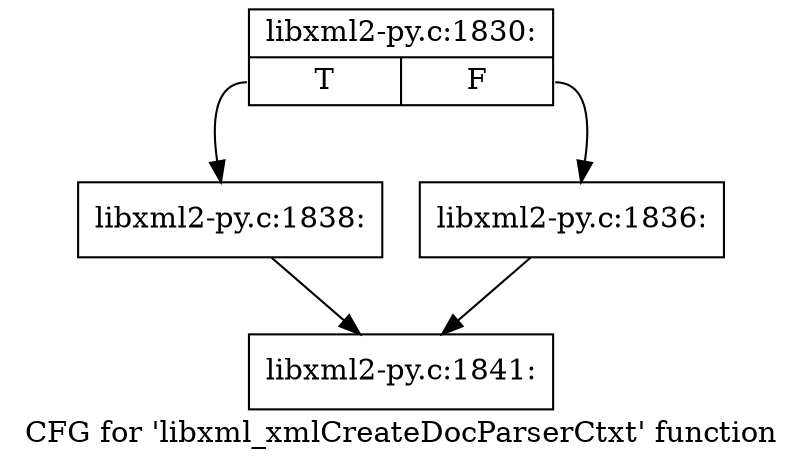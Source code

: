 digraph "CFG for 'libxml_xmlCreateDocParserCtxt' function" {
	label="CFG for 'libxml_xmlCreateDocParserCtxt' function";

	Node0x3d74db0 [shape=record,label="{libxml2-py.c:1830:|{<s0>T|<s1>F}}"];
	Node0x3d74db0:s0 -> Node0x3d767c0;
	Node0x3d74db0:s1 -> Node0x3d76770;
	Node0x3d76770 [shape=record,label="{libxml2-py.c:1836:}"];
	Node0x3d76770 -> Node0x3d72620;
	Node0x3d767c0 [shape=record,label="{libxml2-py.c:1838:}"];
	Node0x3d767c0 -> Node0x3d72620;
	Node0x3d72620 [shape=record,label="{libxml2-py.c:1841:}"];
}
